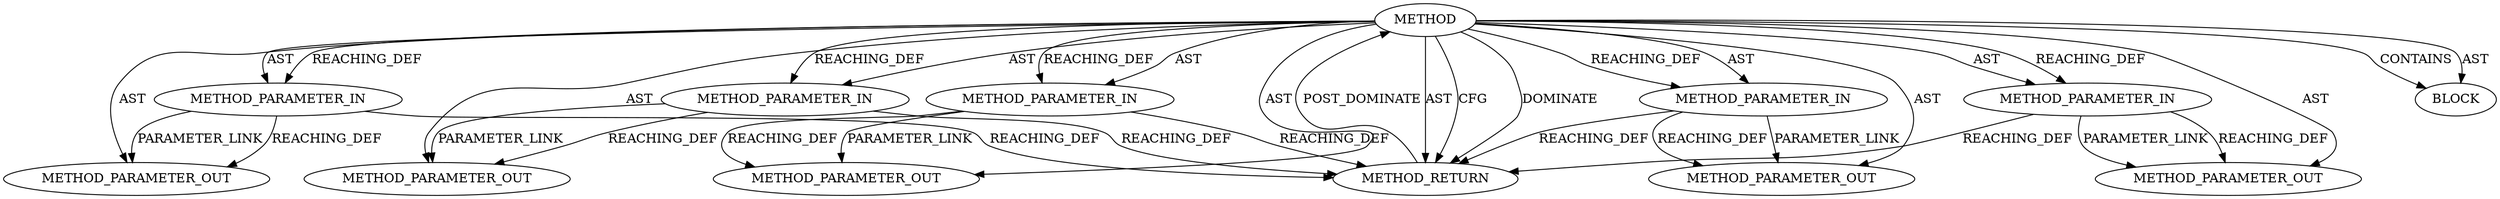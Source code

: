 digraph {
  22294 [label=METHOD_PARAMETER_OUT ORDER=3 CODE="p3" IS_VARIADIC=false TYPE_FULL_NAME="ANY" EVALUATION_STRATEGY="BY_VALUE" INDEX=3 NAME="p3"]
  20725 [label=METHOD_PARAMETER_IN ORDER=2 CODE="p2" IS_VARIADIC=false TYPE_FULL_NAME="ANY" EVALUATION_STRATEGY="BY_VALUE" INDEX=2 NAME="p2"]
  20727 [label=METHOD_PARAMETER_IN ORDER=4 CODE="p4" IS_VARIADIC=false TYPE_FULL_NAME="ANY" EVALUATION_STRATEGY="BY_VALUE" INDEX=4 NAME="p4"]
  22292 [label=METHOD_PARAMETER_OUT ORDER=1 CODE="p1" IS_VARIADIC=false TYPE_FULL_NAME="ANY" EVALUATION_STRATEGY="BY_VALUE" INDEX=1 NAME="p1"]
  20730 [label=METHOD_RETURN ORDER=2 CODE="RET" TYPE_FULL_NAME="ANY" EVALUATION_STRATEGY="BY_VALUE"]
  20723 [label=METHOD AST_PARENT_TYPE="NAMESPACE_BLOCK" AST_PARENT_FULL_NAME="<global>" ORDER=0 CODE="<empty>" FULL_NAME="sk_msg_clone" IS_EXTERNAL=true FILENAME="<empty>" SIGNATURE="" NAME="sk_msg_clone"]
  20726 [label=METHOD_PARAMETER_IN ORDER=3 CODE="p3" IS_VARIADIC=false TYPE_FULL_NAME="ANY" EVALUATION_STRATEGY="BY_VALUE" INDEX=3 NAME="p3"]
  20724 [label=METHOD_PARAMETER_IN ORDER=1 CODE="p1" IS_VARIADIC=false TYPE_FULL_NAME="ANY" EVALUATION_STRATEGY="BY_VALUE" INDEX=1 NAME="p1"]
  22293 [label=METHOD_PARAMETER_OUT ORDER=2 CODE="p2" IS_VARIADIC=false TYPE_FULL_NAME="ANY" EVALUATION_STRATEGY="BY_VALUE" INDEX=2 NAME="p2"]
  20728 [label=METHOD_PARAMETER_IN ORDER=5 CODE="p5" IS_VARIADIC=false TYPE_FULL_NAME="ANY" EVALUATION_STRATEGY="BY_VALUE" INDEX=5 NAME="p5"]
  22296 [label=METHOD_PARAMETER_OUT ORDER=5 CODE="p5" IS_VARIADIC=false TYPE_FULL_NAME="ANY" EVALUATION_STRATEGY="BY_VALUE" INDEX=5 NAME="p5"]
  22295 [label=METHOD_PARAMETER_OUT ORDER=4 CODE="p4" IS_VARIADIC=false TYPE_FULL_NAME="ANY" EVALUATION_STRATEGY="BY_VALUE" INDEX=4 NAME="p4"]
  20729 [label=BLOCK ORDER=1 ARGUMENT_INDEX=1 CODE="<empty>" TYPE_FULL_NAME="ANY"]
  20723 -> 20725 [label=AST ]
  20728 -> 20730 [label=REACHING_DEF VARIABLE="p5"]
  20723 -> 20724 [label=AST ]
  20723 -> 20726 [label=REACHING_DEF VARIABLE=""]
  20723 -> 22295 [label=AST ]
  20723 -> 20727 [label=REACHING_DEF VARIABLE=""]
  20724 -> 22292 [label=PARAMETER_LINK ]
  20723 -> 22294 [label=AST ]
  20723 -> 20724 [label=REACHING_DEF VARIABLE=""]
  20723 -> 22296 [label=AST ]
  20723 -> 20726 [label=AST ]
  20723 -> 22293 [label=AST ]
  20723 -> 20728 [label=REACHING_DEF VARIABLE=""]
  20727 -> 20730 [label=REACHING_DEF VARIABLE="p4"]
  20723 -> 20725 [label=REACHING_DEF VARIABLE=""]
  20723 -> 20729 [label=AST ]
  20723 -> 22292 [label=AST ]
  20723 -> 20730 [label=AST ]
  20724 -> 22292 [label=REACHING_DEF VARIABLE="p1"]
  20723 -> 20730 [label=DOMINATE ]
  20726 -> 20730 [label=REACHING_DEF VARIABLE="p3"]
  20725 -> 22293 [label=PARAMETER_LINK ]
  20723 -> 20730 [label=CFG ]
  20728 -> 22296 [label=PARAMETER_LINK ]
  20723 -> 20727 [label=AST ]
  20727 -> 22295 [label=PARAMETER_LINK ]
  20727 -> 22295 [label=REACHING_DEF VARIABLE="p4"]
  20725 -> 22293 [label=REACHING_DEF VARIABLE="p2"]
  20724 -> 20730 [label=REACHING_DEF VARIABLE="p1"]
  20723 -> 20728 [label=AST ]
  20728 -> 22296 [label=REACHING_DEF VARIABLE="p5"]
  20730 -> 20723 [label=POST_DOMINATE ]
  20725 -> 20730 [label=REACHING_DEF VARIABLE="p2"]
  20726 -> 22294 [label=PARAMETER_LINK ]
  20726 -> 22294 [label=REACHING_DEF VARIABLE="p3"]
  20723 -> 20729 [label=CONTAINS ]
}
